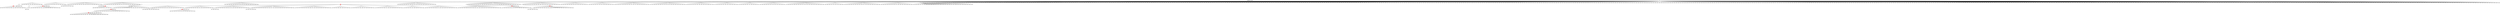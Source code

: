 digraph g {
	"58" -> "59";
	"59" [color=indianred1, style=filled, label="4"];
	"57" -> "58";
	"58" [label="36"];
	"53" -> "54";
	"54" [label="40"];
	"51" -> "52";
	"52" [color=indianred1, style=filled, label="10"];
	"51" -> "53";
	"53" [label="34"];
	"50" -> "51";
	"51" [label="47"];
	"45" -> "46";
	"46" [label="18"];
	"39" -> "40";
	"40" [label="22"];
	"35" -> "36";
	"36" [color=indianred1, style=filled, label="30"];
	"34" -> "35";
	"35" [label="14"];
	"32" -> "33";
	"33" [color=indianred1, style=filled, label="32"];
	"31" -> "32";
	"32" [label="25"];
	"30" -> "31";
	"31" [color=indianred1, style=filled, label="15"];
	"29" -> "30";
	"30" [label="32"];
	"27" -> "28";
	"28" [label="35"];
	"22" -> "23";
	"23" [color=indianred1, style=filled, label="41"];
	"21" -> "22";
	"22" [label="43"];
	"16" -> "17";
	"17" [label="23"];
	"13" -> "14";
	"14" [label="13"];
	"12" -> "13";
	"13" [label="3"];
	"12" -> "15";
	"15" [label="39"];
	"12" -> "16";
	"16" [label="33"];
	"12" -> "18";
	"18" [label="11"];
	"12" -> "19";
	"19" [label="29"];
	"12" -> "20";
	"20" [label="48"];
	"12" -> "21";
	"21" [label="41"];
	"12" -> "24";
	"24" [label="37"];
	"12" -> "25";
	"25" [label="12"];
	"12" -> "26";
	"26" [label="49"];
	"12" -> "27";
	"27" [label="16"];
	"12" -> "29";
	"29" [label="15"];
	"11" -> "12";
	"12" [color=indianred1, style=filled, label="2"];
	"9" -> "10";
	"10" [color=indianred1, style=filled, label="50"];
	"8" -> "9";
	"9" [label="42"];
	"3" -> "4";
	"4" [label="7"];
	"2" -> "3";
	"3" [color=indianred1, style=filled, label="45"];
	"1" -> "2";
	"2" [label="31"];
	"0" -> "1";
	"1" [label="45"];
	"0" -> "5";
	"5" [label="17"];
	"0" -> "6";
	"6" [label="44"];
	"0" -> "7";
	"7" [label="19"];
	"0" -> "8";
	"8" [label="50"];
	"0" -> "11";
	"11" [label="2"];
	"0" -> "34";
	"34" [label="30"];
	"0" -> "37";
	"37" [label="1"];
	"0" -> "38";
	"38" [label="26"];
	"0" -> "39";
	"39" [label="38"];
	"0" -> "41";
	"41" [label="28"];
	"0" -> "42";
	"42" [label="24"];
	"0" -> "43";
	"43" [label="8"];
	"0" -> "44";
	"44" [label="46"];
	"0" -> "45";
	"45" [label="9"];
	"0" -> "47";
	"47" [label="21"];
	"0" -> "48";
	"48" [label="27"];
	"0" -> "49";
	"49" [label="20"];
	"0" -> "50";
	"50" [label="10"];
	"0" -> "55";
	"55" [label="5"];
	"0" -> "56";
	"56" [label="6"];
	"0" -> "57";
	"57" [label="4"];
	"0" [label="germline"];
	"0" -> "cell1";
	"cell1" [shape=box];
	"8" -> "cell2";
	"cell2" [shape=box];
	"37" -> "cell3";
	"cell3" [shape=box];
	"0" -> "cell4";
	"cell4" [shape=box];
	"0" -> "cell5";
	"cell5" [shape=box];
	"0" -> "cell6";
	"cell6" [shape=box];
	"44" -> "cell7";
	"cell7" [shape=box];
	"0" -> "cell8";
	"cell8" [shape=box];
	"0" -> "cell9";
	"cell9" [shape=box];
	"42" -> "cell10";
	"cell10" [shape=box];
	"0" -> "cell11";
	"cell11" [shape=box];
	"18" -> "cell12";
	"cell12" [shape=box];
	"0" -> "cell13";
	"cell13" [shape=box];
	"10" -> "cell14";
	"cell14" [shape=box];
	"0" -> "cell15";
	"cell15" [shape=box];
	"0" -> "cell16";
	"cell16" [shape=box];
	"41" -> "cell17";
	"cell17" [shape=box];
	"0" -> "cell18";
	"cell18" [shape=box];
	"0" -> "cell19";
	"cell19" [shape=box];
	"33" -> "cell20";
	"cell20" [shape=box];
	"37" -> "cell21";
	"cell21" [shape=box];
	"50" -> "cell22";
	"cell22" [shape=box];
	"16" -> "cell23";
	"cell23" [shape=box];
	"0" -> "cell24";
	"cell24" [shape=box];
	"0" -> "cell25";
	"cell25" [shape=box];
	"0" -> "cell26";
	"cell26" [shape=box];
	"0" -> "cell27";
	"cell27" [shape=box];
	"0" -> "cell28";
	"cell28" [shape=box];
	"11" -> "cell29";
	"cell29" [shape=box];
	"5" -> "cell30";
	"cell30" [shape=box];
	"0" -> "cell31";
	"cell31" [shape=box];
	"0" -> "cell32";
	"cell32" [shape=box];
	"0" -> "cell33";
	"cell33" [shape=box];
	"18" -> "cell34";
	"cell34" [shape=box];
	"0" -> "cell35";
	"cell35" [shape=box];
	"0" -> "cell36";
	"cell36" [shape=box];
	"0" -> "cell37";
	"cell37" [shape=box];
	"32" -> "cell38";
	"cell38" [shape=box];
	"0" -> "cell39";
	"cell39" [shape=box];
	"0" -> "cell40";
	"cell40" [shape=box];
	"0" -> "cell41";
	"cell41" [shape=box];
	"0" -> "cell42";
	"cell42" [shape=box];
	"27" -> "cell43";
	"cell43" [shape=box];
	"0" -> "cell44";
	"cell44" [shape=box];
	"31" -> "cell45";
	"cell45" [shape=box];
	"0" -> "cell46";
	"cell46" [shape=box];
	"0" -> "cell47";
	"cell47" [shape=box];
	"0" -> "cell48";
	"cell48" [shape=box];
	"0" -> "cell49";
	"cell49" [shape=box];
	"37" -> "cell50";
	"cell50" [shape=box];
	"0" -> "cell51";
	"cell51" [shape=box];
	"50" -> "cell52";
	"cell52" [shape=box];
	"29" -> "cell53";
	"cell53" [shape=box];
	"6" -> "cell54";
	"cell54" [shape=box];
	"40" -> "cell55";
	"cell55" [shape=box];
	"0" -> "cell56";
	"cell56" [shape=box];
	"0" -> "cell57";
	"cell57" [shape=box];
	"0" -> "cell58";
	"cell58" [shape=box];
	"3" -> "cell59";
	"cell59" [shape=box];
	"26" -> "cell60";
	"cell60" [shape=box];
	"0" -> "cell61";
	"cell61" [shape=box];
	"0" -> "cell62";
	"cell62" [shape=box];
	"47" -> "cell63";
	"cell63" [shape=box];
	"7" -> "cell64";
	"cell64" [shape=box];
	"25" -> "cell65";
	"cell65" [shape=box];
	"3" -> "cell66";
	"cell66" [shape=box];
	"17" -> "cell67";
	"cell67" [shape=box];
	"1" -> "cell68";
	"cell68" [shape=box];
	"44" -> "cell69";
	"cell69" [shape=box];
	"0" -> "cell70";
	"cell70" [shape=box];
	"0" -> "cell71";
	"cell71" [shape=box];
	"7" -> "cell72";
	"cell72" [shape=box];
	"0" -> "cell73";
	"cell73" [shape=box];
	"8" -> "cell74";
	"cell74" [shape=box];
	"0" -> "cell75";
	"cell75" [shape=box];
	"50" -> "cell76";
	"cell76" [shape=box];
	"0" -> "cell77";
	"cell77" [shape=box];
	"16" -> "cell78";
	"cell78" [shape=box];
	"0" -> "cell79";
	"cell79" [shape=box];
	"0" -> "cell80";
	"cell80" [shape=box];
	"51" -> "cell81";
	"cell81" [shape=box];
	"0" -> "cell82";
	"cell82" [shape=box];
	"0" -> "cell83";
	"cell83" [shape=box];
	"15" -> "cell84";
	"cell84" [shape=box];
	"26" -> "cell85";
	"cell85" [shape=box];
	"57" -> "cell86";
	"cell86" [shape=box];
	"39" -> "cell87";
	"cell87" [shape=box];
	"0" -> "cell88";
	"cell88" [shape=box];
	"0" -> "cell89";
	"cell89" [shape=box];
	"59" -> "cell90";
	"cell90" [shape=box];
	"0" -> "cell91";
	"cell91" [shape=box];
	"0" -> "cell92";
	"cell92" [shape=box];
	"0" -> "cell93";
	"cell93" [shape=box];
	"29" -> "cell94";
	"cell94" [shape=box];
	"49" -> "cell95";
	"cell95" [shape=box];
	"0" -> "cell96";
	"cell96" [shape=box];
	"7" -> "cell97";
	"cell97" [shape=box];
	"0" -> "cell98";
	"cell98" [shape=box];
	"38" -> "cell99";
	"cell99" [shape=box];
	"13" -> "cell100";
	"cell100" [shape=box];
	"0" -> "cell101";
	"cell101" [shape=box];
	"0" -> "cell102";
	"cell102" [shape=box];
	"0" -> "cell103";
	"cell103" [shape=box];
	"0" -> "cell104";
	"cell104" [shape=box];
	"48" -> "cell105";
	"cell105" [shape=box];
	"0" -> "cell106";
	"cell106" [shape=box];
	"0" -> "cell107";
	"cell107" [shape=box];
	"6" -> "cell108";
	"cell108" [shape=box];
	"0" -> "cell109";
	"cell109" [shape=box];
	"19" -> "cell110";
	"cell110" [shape=box];
	"0" -> "cell111";
	"cell111" [shape=box];
	"0" -> "cell112";
	"cell112" [shape=box];
	"0" -> "cell113";
	"cell113" [shape=box];
	"15" -> "cell114";
	"cell114" [shape=box];
	"0" -> "cell115";
	"cell115" [shape=box];
	"6" -> "cell116";
	"cell116" [shape=box];
	"7" -> "cell117";
	"cell117" [shape=box];
	"0" -> "cell118";
	"cell118" [shape=box];
	"0" -> "cell119";
	"cell119" [shape=box];
	"43" -> "cell120";
	"cell120" [shape=box];
	"20" -> "cell121";
	"cell121" [shape=box];
	"0" -> "cell122";
	"cell122" [shape=box];
	"24" -> "cell123";
	"cell123" [shape=box];
	"33" -> "cell124";
	"cell124" [shape=box];
	"13" -> "cell125";
	"cell125" [shape=box];
	"7" -> "cell126";
	"cell126" [shape=box];
	"15" -> "cell127";
	"cell127" [shape=box];
	"5" -> "cell128";
	"cell128" [shape=box];
	"4" -> "cell129";
	"cell129" [shape=box];
	"3" -> "cell130";
	"cell130" [shape=box];
	"45" -> "cell131";
	"cell131" [shape=box];
	"0" -> "cell132";
	"cell132" [shape=box];
	"0" -> "cell133";
	"cell133" [shape=box];
	"0" -> "cell134";
	"cell134" [shape=box];
	"0" -> "cell135";
	"cell135" [shape=box];
	"44" -> "cell136";
	"cell136" [shape=box];
	"0" -> "cell137";
	"cell137" [shape=box];
	"29" -> "cell138";
	"cell138" [shape=box];
	"0" -> "cell139";
	"cell139" [shape=box];
	"59" -> "cell140";
	"cell140" [shape=box];
	"0" -> "cell141";
	"cell141" [shape=box];
	"0" -> "cell142";
	"cell142" [shape=box];
	"16" -> "cell143";
	"cell143" [shape=box];
	"0" -> "cell144";
	"cell144" [shape=box];
	"0" -> "cell145";
	"cell145" [shape=box];
	"0" -> "cell146";
	"cell146" [shape=box];
	"0" -> "cell147";
	"cell147" [shape=box];
	"0" -> "cell148";
	"cell148" [shape=box];
	"38" -> "cell149";
	"cell149" [shape=box];
	"11" -> "cell150";
	"cell150" [shape=box];
	"29" -> "cell151";
	"cell151" [shape=box];
	"0" -> "cell152";
	"cell152" [shape=box];
	"24" -> "cell153";
	"cell153" [shape=box];
	"19" -> "cell154";
	"cell154" [shape=box];
	"8" -> "cell155";
	"cell155" [shape=box];
	"15" -> "cell156";
	"cell156" [shape=box];
	"44" -> "cell157";
	"cell157" [shape=box];
	"43" -> "cell158";
	"cell158" [shape=box];
	"0" -> "cell159";
	"cell159" [shape=box];
	"50" -> "cell160";
	"cell160" [shape=box];
	"48" -> "cell161";
	"cell161" [shape=box];
	"0" -> "cell162";
	"cell162" [shape=box];
	"0" -> "cell163";
	"cell163" [shape=box];
	"0" -> "cell164";
	"cell164" [shape=box];
	"0" -> "cell165";
	"cell165" [shape=box];
	"0" -> "cell166";
	"cell166" [shape=box];
	"34" -> "cell167";
	"cell167" [shape=box];
	"24" -> "cell168";
	"cell168" [shape=box];
	"58" -> "cell169";
	"cell169" [shape=box];
	"0" -> "cell170";
	"cell170" [shape=box];
	"59" -> "cell171";
	"cell171" [shape=box];
	"0" -> "cell172";
	"cell172" [shape=box];
	"0" -> "cell173";
	"cell173" [shape=box];
	"0" -> "cell174";
	"cell174" [shape=box];
	"0" -> "cell175";
	"cell175" [shape=box];
	"13" -> "cell176";
	"cell176" [shape=box];
	"0" -> "cell177";
	"cell177" [shape=box];
	"0" -> "cell178";
	"cell178" [shape=box];
	"0" -> "cell179";
	"cell179" [shape=box];
	"0" -> "cell180";
	"cell180" [shape=box];
	"0" -> "cell181";
	"cell181" [shape=box];
	"29" -> "cell182";
	"cell182" [shape=box];
	"0" -> "cell183";
	"cell183" [shape=box];
	"24" -> "cell184";
	"cell184" [shape=box];
	"0" -> "cell185";
	"cell185" [shape=box];
	"0" -> "cell186";
	"cell186" [shape=box];
	"0" -> "cell187";
	"cell187" [shape=box];
	"0" -> "cell188";
	"cell188" [shape=box];
	"0" -> "cell189";
	"cell189" [shape=box];
	"20" -> "cell190";
	"cell190" [shape=box];
	"0" -> "cell191";
	"cell191" [shape=box];
	"8" -> "cell192";
	"cell192" [shape=box];
	"0" -> "cell193";
	"cell193" [shape=box];
	"20" -> "cell194";
	"cell194" [shape=box];
	"0" -> "cell195";
	"cell195" [shape=box];
	"49" -> "cell196";
	"cell196" [shape=box];
	"0" -> "cell197";
	"cell197" [shape=box];
	"10" -> "cell198";
	"cell198" [shape=box];
	"0" -> "cell199";
	"cell199" [shape=box];
	"0" -> "cell200";
	"cell200" [shape=box];
	"22" -> "cell201";
	"cell201" [shape=box];
	"0" -> "cell202";
	"cell202" [shape=box];
	"48" -> "cell203";
	"cell203" [shape=box];
	"0" -> "cell204";
	"cell204" [shape=box];
	"0" -> "cell205";
	"cell205" [shape=box];
	"13" -> "cell206";
	"cell206" [shape=box];
	"0" -> "cell207";
	"cell207" [shape=box];
	"0" -> "cell208";
	"cell208" [shape=box];
	"0" -> "cell209";
	"cell209" [shape=box];
	"0" -> "cell210";
	"cell210" [shape=box];
	"0" -> "cell211";
	"cell211" [shape=box];
	"11" -> "cell212";
	"cell212" [shape=box];
	"0" -> "cell213";
	"cell213" [shape=box];
	"38" -> "cell214";
	"cell214" [shape=box];
	"0" -> "cell215";
	"cell215" [shape=box];
	"49" -> "cell216";
	"cell216" [shape=box];
	"25" -> "cell217";
	"cell217" [shape=box];
	"11" -> "cell218";
	"cell218" [shape=box];
	"0" -> "cell219";
	"cell219" [shape=box];
	"8" -> "cell220";
	"cell220" [shape=box];
	"31" -> "cell221";
	"cell221" [shape=box];
	"0" -> "cell222";
	"cell222" [shape=box];
	"0" -> "cell223";
	"cell223" [shape=box];
	"0" -> "cell224";
	"cell224" [shape=box];
	"5" -> "cell225";
	"cell225" [shape=box];
	"0" -> "cell226";
	"cell226" [shape=box];
	"29" -> "cell227";
	"cell227" [shape=box];
	"59" -> "cell228";
	"cell228" [shape=box];
	"13" -> "cell229";
	"cell229" [shape=box];
	"10" -> "cell230";
	"cell230" [shape=box];
	"0" -> "cell231";
	"cell231" [shape=box];
	"24" -> "cell232";
	"cell232" [shape=box];
	"45" -> "cell233";
	"cell233" [shape=box];
	"0" -> "cell234";
	"cell234" [shape=box];
	"52" -> "cell235";
	"cell235" [shape=box];
	"8" -> "cell236";
	"cell236" [shape=box];
	"0" -> "cell237";
	"cell237" [shape=box];
	"0" -> "cell238";
	"cell238" [shape=box];
	"0" -> "cell239";
	"cell239" [shape=box];
	"0" -> "cell240";
	"cell240" [shape=box];
	"59" -> "cell241";
	"cell241" [shape=box];
	"0" -> "cell242";
	"cell242" [shape=box];
	"52" -> "cell243";
	"cell243" [shape=box];
	"6" -> "cell244";
	"cell244" [shape=box];
	"49" -> "cell245";
	"cell245" [shape=box];
	"11" -> "cell246";
	"cell246" [shape=box];
	"8" -> "cell247";
	"cell247" [shape=box];
	"0" -> "cell248";
	"cell248" [shape=box];
	"0" -> "cell249";
	"cell249" [shape=box];
	"16" -> "cell250";
	"cell250" [shape=box];
	"46" -> "cell251";
	"cell251" [shape=box];
	"52" -> "cell252";
	"cell252" [shape=box];
	"0" -> "cell253";
	"cell253" [shape=box];
	"0" -> "cell254";
	"cell254" [shape=box];
	"33" -> "cell255";
	"cell255" [shape=box];
	"0" -> "cell256";
	"cell256" [shape=box];
	"14" -> "cell257";
	"cell257" [shape=box];
	"19" -> "cell258";
	"cell258" [shape=box];
	"0" -> "cell259";
	"cell259" [shape=box];
	"13" -> "cell260";
	"cell260" [shape=box];
	"0" -> "cell261";
	"cell261" [shape=box];
	"0" -> "cell262";
	"cell262" [shape=box];
	"33" -> "cell263";
	"cell263" [shape=box];
	"0" -> "cell264";
	"cell264" [shape=box];
	"0" -> "cell265";
	"cell265" [shape=box];
	"0" -> "cell266";
	"cell266" [shape=box];
	"25" -> "cell267";
	"cell267" [shape=box];
	"39" -> "cell268";
	"cell268" [shape=box];
	"0" -> "cell269";
	"cell269" [shape=box];
	"0" -> "cell270";
	"cell270" [shape=box];
	"6" -> "cell271";
	"cell271" [shape=box];
	"20" -> "cell272";
	"cell272" [shape=box];
	"0" -> "cell273";
	"cell273" [shape=box];
	"0" -> "cell274";
	"cell274" [shape=box];
	"38" -> "cell275";
	"cell275" [shape=box];
	"0" -> "cell276";
	"cell276" [shape=box];
	"0" -> "cell277";
	"cell277" [shape=box];
	"39" -> "cell278";
	"cell278" [shape=box];
	"0" -> "cell279";
	"cell279" [shape=box];
	"0" -> "cell280";
	"cell280" [shape=box];
	"0" -> "cell281";
	"cell281" [shape=box];
	"0" -> "cell282";
	"cell282" [shape=box];
	"0" -> "cell283";
	"cell283" [shape=box];
	"35" -> "cell284";
	"cell284" [shape=box];
	"7" -> "cell285";
	"cell285" [shape=box];
	"0" -> "cell286";
	"cell286" [shape=box];
	"0" -> "cell287";
	"cell287" [shape=box];
	"27" -> "cell288";
	"cell288" [shape=box];
	"0" -> "cell289";
	"cell289" [shape=box];
	"0" -> "cell290";
	"cell290" [shape=box];
	"0" -> "cell291";
	"cell291" [shape=box];
	"6" -> "cell292";
	"cell292" [shape=box];
	"0" -> "cell293";
	"cell293" [shape=box];
	"0" -> "cell294";
	"cell294" [shape=box];
	"48" -> "cell295";
	"cell295" [shape=box];
	"0" -> "cell296";
	"cell296" [shape=box];
	"39" -> "cell297";
	"cell297" [shape=box];
	"5" -> "cell298";
	"cell298" [shape=box];
	"0" -> "cell299";
	"cell299" [shape=box];
	"34" -> "cell300";
	"cell300" [shape=box];
	"45" -> "cell301";
	"cell301" [shape=box];
	"45" -> "cell302";
	"cell302" [shape=box];
	"0" -> "cell303";
	"cell303" [shape=box];
	"3" -> "cell304";
	"cell304" [shape=box];
	"0" -> "cell305";
	"cell305" [shape=box];
	"0" -> "cell306";
	"cell306" [shape=box];
	"56" -> "cell307";
	"cell307" [shape=box];
	"0" -> "cell308";
	"cell308" [shape=box];
	"0" -> "cell309";
	"cell309" [shape=box];
	"0" -> "cell310";
	"cell310" [shape=box];
	"0" -> "cell311";
	"cell311" [shape=box];
	"0" -> "cell312";
	"cell312" [shape=box];
	"9" -> "cell313";
	"cell313" [shape=box];
	"48" -> "cell314";
	"cell314" [shape=box];
	"0" -> "cell315";
	"cell315" [shape=box];
	"18" -> "cell316";
	"cell316" [shape=box];
	"0" -> "cell317";
	"cell317" [shape=box];
	"0" -> "cell318";
	"cell318" [shape=box];
	"0" -> "cell319";
	"cell319" [shape=box];
	"39" -> "cell320";
	"cell320" [shape=box];
	"37" -> "cell321";
	"cell321" [shape=box];
	"21" -> "cell322";
	"cell322" [shape=box];
	"0" -> "cell323";
	"cell323" [shape=box];
	"42" -> "cell324";
	"cell324" [shape=box];
	"0" -> "cell325";
	"cell325" [shape=box];
	"0" -> "cell326";
	"cell326" [shape=box];
	"0" -> "cell327";
	"cell327" [shape=box];
	"0" -> "cell328";
	"cell328" [shape=box];
	"0" -> "cell329";
	"cell329" [shape=box];
	"0" -> "cell330";
	"cell330" [shape=box];
	"52" -> "cell331";
	"cell331" [shape=box];
	"0" -> "cell332";
	"cell332" [shape=box];
	"56" -> "cell333";
	"cell333" [shape=box];
	"0" -> "cell334";
	"cell334" [shape=box];
	"0" -> "cell335";
	"cell335" [shape=box];
	"44" -> "cell336";
	"cell336" [shape=box];
	"57" -> "cell337";
	"cell337" [shape=box];
	"0" -> "cell338";
	"cell338" [shape=box];
	"0" -> "cell339";
	"cell339" [shape=box];
	"0" -> "cell340";
	"cell340" [shape=box];
	"0" -> "cell341";
	"cell341" [shape=box];
	"14" -> "cell342";
	"cell342" [shape=box];
	"34" -> "cell343";
	"cell343" [shape=box];
	"0" -> "cell344";
	"cell344" [shape=box];
	"1" -> "cell345";
	"cell345" [shape=box];
	"0" -> "cell346";
	"cell346" [shape=box];
	"34" -> "cell347";
	"cell347" [shape=box];
	"0" -> "cell348";
	"cell348" [shape=box];
	"0" -> "cell349";
	"cell349" [shape=box];
	"0" -> "cell350";
	"cell350" [shape=box];
	"33" -> "cell351";
	"cell351" [shape=box];
	"0" -> "cell352";
	"cell352" [shape=box];
	"0" -> "cell353";
	"cell353" [shape=box];
	"0" -> "cell354";
	"cell354" [shape=box];
	"0" -> "cell355";
	"cell355" [shape=box];
	"8" -> "cell356";
	"cell356" [shape=box];
	"0" -> "cell357";
	"cell357" [shape=box];
	"0" -> "cell358";
	"cell358" [shape=box];
	"0" -> "cell359";
	"cell359" [shape=box];
	"31" -> "cell360";
	"cell360" [shape=box];
	"0" -> "cell361";
	"cell361" [shape=box];
	"0" -> "cell362";
	"cell362" [shape=box];
	"54" -> "cell363";
	"cell363" [shape=box];
	"1" -> "cell364";
	"cell364" [shape=box];
	"0" -> "cell365";
	"cell365" [shape=box];
	"36" -> "cell366";
	"cell366" [shape=box];
	"28" -> "cell367";
	"cell367" [shape=box];
	"46" -> "cell368";
	"cell368" [shape=box];
	"0" -> "cell369";
	"cell369" [shape=box];
	"0" -> "cell370";
	"cell370" [shape=box];
	"52" -> "cell371";
	"cell371" [shape=box];
	"26" -> "cell372";
	"cell372" [shape=box];
	"0" -> "cell373";
	"cell373" [shape=box];
	"0" -> "cell374";
	"cell374" [shape=box];
	"0" -> "cell375";
	"cell375" [shape=box];
	"0" -> "cell376";
	"cell376" [shape=box];
	"52" -> "cell377";
	"cell377" [shape=box];
	"27" -> "cell378";
	"cell378" [shape=box];
	"0" -> "cell379";
	"cell379" [shape=box];
	"0" -> "cell380";
	"cell380" [shape=box];
	"40" -> "cell381";
	"cell381" [shape=box];
	"0" -> "cell382";
	"cell382" [shape=box];
	"0" -> "cell383";
	"cell383" [shape=box];
	"0" -> "cell384";
	"cell384" [shape=box];
	"50" -> "cell385";
	"cell385" [shape=box];
	"0" -> "cell386";
	"cell386" [shape=box];
	"0" -> "cell387";
	"cell387" [shape=box];
	"0" -> "cell388";
	"cell388" [shape=box];
	"0" -> "cell389";
	"cell389" [shape=box];
	"0" -> "cell390";
	"cell390" [shape=box];
	"22" -> "cell391";
	"cell391" [shape=box];
	"0" -> "cell392";
	"cell392" [shape=box];
	"51" -> "cell393";
	"cell393" [shape=box];
	"0" -> "cell394";
	"cell394" [shape=box];
	"0" -> "cell395";
	"cell395" [shape=box];
	"0" -> "cell396";
	"cell396" [shape=box];
	"0" -> "cell397";
	"cell397" [shape=box];
	"0" -> "cell398";
	"cell398" [shape=box];
	"47" -> "cell399";
	"cell399" [shape=box];
	"46" -> "cell400";
	"cell400" [shape=box];
	"0" -> "cell401";
	"cell401" [shape=box];
	"0" -> "cell402";
	"cell402" [shape=box];
	"42" -> "cell403";
	"cell403" [shape=box];
	"0" -> "cell404";
	"cell404" [shape=box];
	"0" -> "cell405";
	"cell405" [shape=box];
	"0" -> "cell406";
	"cell406" [shape=box];
	"0" -> "cell407";
	"cell407" [shape=box];
	"48" -> "cell408";
	"cell408" [shape=box];
	"27" -> "cell409";
	"cell409" [shape=box];
	"0" -> "cell410";
	"cell410" [shape=box];
	"0" -> "cell411";
	"cell411" [shape=box];
	"2" -> "cell412";
	"cell412" [shape=box];
	"0" -> "cell413";
	"cell413" [shape=box];
	"16" -> "cell414";
	"cell414" [shape=box];
	"41" -> "cell415";
	"cell415" [shape=box];
	"50" -> "cell416";
	"cell416" [shape=box];
	"0" -> "cell417";
	"cell417" [shape=box];
	"0" -> "cell418";
	"cell418" [shape=box];
	"0" -> "cell419";
	"cell419" [shape=box];
	"0" -> "cell420";
	"cell420" [shape=box];
	"0" -> "cell421";
	"cell421" [shape=box];
	"25" -> "cell422";
	"cell422" [shape=box];
	"0" -> "cell423";
	"cell423" [shape=box];
	"29" -> "cell424";
	"cell424" [shape=box];
	"14" -> "cell425";
	"cell425" [shape=box];
	"0" -> "cell426";
	"cell426" [shape=box];
	"0" -> "cell427";
	"cell427" [shape=box];
	"52" -> "cell428";
	"cell428" [shape=box];
	"0" -> "cell429";
	"cell429" [shape=box];
	"43" -> "cell430";
	"cell430" [shape=box];
	"0" -> "cell431";
	"cell431" [shape=box];
	"44" -> "cell432";
	"cell432" [shape=box];
	"0" -> "cell433";
	"cell433" [shape=box];
	"0" -> "cell434";
	"cell434" [shape=box];
	"0" -> "cell435";
	"cell435" [shape=box];
	"8" -> "cell436";
	"cell436" [shape=box];
	"0" -> "cell437";
	"cell437" [shape=box];
	"16" -> "cell438";
	"cell438" [shape=box];
	"0" -> "cell439";
	"cell439" [shape=box];
	"0" -> "cell440";
	"cell440" [shape=box];
	"45" -> "cell441";
	"cell441" [shape=box];
	"0" -> "cell442";
	"cell442" [shape=box];
	"0" -> "cell443";
	"cell443" [shape=box];
	"0" -> "cell444";
	"cell444" [shape=box];
	"36" -> "cell445";
	"cell445" [shape=box];
	"27" -> "cell446";
	"cell446" [shape=box];
	"0" -> "cell447";
	"cell447" [shape=box];
	"0" -> "cell448";
	"cell448" [shape=box];
	"13" -> "cell449";
	"cell449" [shape=box];
	"0" -> "cell450";
	"cell450" [shape=box];
	"55" -> "cell451";
	"cell451" [shape=box];
	"0" -> "cell452";
	"cell452" [shape=box];
	"0" -> "cell453";
	"cell453" [shape=box];
	"0" -> "cell454";
	"cell454" [shape=box];
	"8" -> "cell455";
	"cell455" [shape=box];
	"42" -> "cell456";
	"cell456" [shape=box];
	"38" -> "cell457";
	"cell457" [shape=box];
	"0" -> "cell458";
	"cell458" [shape=box];
	"0" -> "cell459";
	"cell459" [shape=box];
	"0" -> "cell460";
	"cell460" [shape=box];
	"0" -> "cell461";
	"cell461" [shape=box];
	"29" -> "cell462";
	"cell462" [shape=box];
	"49" -> "cell463";
	"cell463" [shape=box];
	"0" -> "cell464";
	"cell464" [shape=box];
	"51" -> "cell465";
	"cell465" [shape=box];
	"45" -> "cell466";
	"cell466" [shape=box];
	"0" -> "cell467";
	"cell467" [shape=box];
	"0" -> "cell468";
	"cell468" [shape=box];
	"39" -> "cell469";
	"cell469" [shape=box];
	"0" -> "cell470";
	"cell470" [shape=box];
	"11" -> "cell471";
	"cell471" [shape=box];
	"0" -> "cell472";
	"cell472" [shape=box];
	"0" -> "cell473";
	"cell473" [shape=box];
	"19" -> "cell474";
	"cell474" [shape=box];
	"0" -> "cell475";
	"cell475" [shape=box];
	"0" -> "cell476";
	"cell476" [shape=box];
	"0" -> "cell477";
	"cell477" [shape=box];
	"46" -> "cell478";
	"cell478" [shape=box];
	"0" -> "cell479";
	"cell479" [shape=box];
	"0" -> "cell480";
	"cell480" [shape=box];
	"16" -> "cell481";
	"cell481" [shape=box];
	"0" -> "cell482";
	"cell482" [shape=box];
	"0" -> "cell483";
	"cell483" [shape=box];
	"32" -> "cell484";
	"cell484" [shape=box];
	"11" -> "cell485";
	"cell485" [shape=box];
	"0" -> "cell486";
	"cell486" [shape=box];
	"0" -> "cell487";
	"cell487" [shape=box];
	"5" -> "cell488";
	"cell488" [shape=box];
	"40" -> "cell489";
	"cell489" [shape=box];
	"0" -> "cell490";
	"cell490" [shape=box];
	"0" -> "cell491";
	"cell491" [shape=box];
	"0" -> "cell492";
	"cell492" [shape=box];
	"0" -> "cell493";
	"cell493" [shape=box];
	"48" -> "cell494";
	"cell494" [shape=box];
	"33" -> "cell495";
	"cell495" [shape=box];
	"0" -> "cell496";
	"cell496" [shape=box];
	"0" -> "cell497";
	"cell497" [shape=box];
	"8" -> "cell498";
	"cell498" [shape=box];
	"32" -> "cell499";
	"cell499" [shape=box];
	"8" -> "cell500";
	"cell500" [shape=box];
	"34" -> "cell501";
	"cell501" [shape=box];
	"21" -> "cell502";
	"cell502" [shape=box];
	"0" -> "cell503";
	"cell503" [shape=box];
	"21" -> "cell504";
	"cell504" [shape=box];
	"0" -> "cell505";
	"cell505" [shape=box];
	"0" -> "cell506";
	"cell506" [shape=box];
	"6" -> "cell507";
	"cell507" [shape=box];
	"0" -> "cell508";
	"cell508" [shape=box];
	"0" -> "cell509";
	"cell509" [shape=box];
	"0" -> "cell510";
	"cell510" [shape=box];
	"0" -> "cell511";
	"cell511" [shape=box];
	"0" -> "cell512";
	"cell512" [shape=box];
	"0" -> "cell513";
	"cell513" [shape=box];
	"15" -> "cell514";
	"cell514" [shape=box];
	"0" -> "cell515";
	"cell515" [shape=box];
	"0" -> "cell516";
	"cell516" [shape=box];
	"0" -> "cell517";
	"cell517" [shape=box];
	"0" -> "cell518";
	"cell518" [shape=box];
	"45" -> "cell519";
	"cell519" [shape=box];
	"0" -> "cell520";
	"cell520" [shape=box];
	"0" -> "cell521";
	"cell521" [shape=box];
	"15" -> "cell522";
	"cell522" [shape=box];
	"0" -> "cell523";
	"cell523" [shape=box];
	"25" -> "cell524";
	"cell524" [shape=box];
	"0" -> "cell525";
	"cell525" [shape=box];
	"47" -> "cell526";
	"cell526" [shape=box];
	"0" -> "cell527";
	"cell527" [shape=box];
	"27" -> "cell528";
	"cell528" [shape=box];
	"31" -> "cell529";
	"cell529" [shape=box];
	"34" -> "cell530";
	"cell530" [shape=box];
	"0" -> "cell531";
	"cell531" [shape=box];
	"0" -> "cell532";
	"cell532" [shape=box];
	"20" -> "cell533";
	"cell533" [shape=box];
	"0" -> "cell534";
	"cell534" [shape=box];
	"59" -> "cell535";
	"cell535" [shape=box];
	"0" -> "cell536";
	"cell536" [shape=box];
	"0" -> "cell537";
	"cell537" [shape=box];
	"45" -> "cell538";
	"cell538" [shape=box];
	"30" -> "cell539";
	"cell539" [shape=box];
	"0" -> "cell540";
	"cell540" [shape=box];
	"0" -> "cell541";
	"cell541" [shape=box];
	"0" -> "cell542";
	"cell542" [shape=box];
	"0" -> "cell543";
	"cell543" [shape=box];
	"49" -> "cell544";
	"cell544" [shape=box];
	"43" -> "cell545";
	"cell545" [shape=box];
	"0" -> "cell546";
	"cell546" [shape=box];
	"0" -> "cell547";
	"cell547" [shape=box];
	"56" -> "cell548";
	"cell548" [shape=box];
	"0" -> "cell549";
	"cell549" [shape=box];
	"0" -> "cell550";
	"cell550" [shape=box];
	"42" -> "cell551";
	"cell551" [shape=box];
	"55" -> "cell552";
	"cell552" [shape=box];
	"44" -> "cell553";
	"cell553" [shape=box];
	"29" -> "cell554";
	"cell554" [shape=box];
	"0" -> "cell555";
	"cell555" [shape=box];
	"23" -> "cell556";
	"cell556" [shape=box];
	"1" -> "cell557";
	"cell557" [shape=box];
	"0" -> "cell558";
	"cell558" [shape=box];
	"39" -> "cell559";
	"cell559" [shape=box];
	"0" -> "cell560";
	"cell560" [shape=box];
	"38" -> "cell561";
	"cell561" [shape=box];
	"48" -> "cell562";
	"cell562" [shape=box];
	"0" -> "cell563";
	"cell563" [shape=box];
	"29" -> "cell564";
	"cell564" [shape=box];
	"0" -> "cell565";
	"cell565" [shape=box];
	"48" -> "cell566";
	"cell566" [shape=box];
	"21" -> "cell567";
	"cell567" [shape=box];
	"0" -> "cell568";
	"cell568" [shape=box];
	"32" -> "cell569";
	"cell569" [shape=box];
	"0" -> "cell570";
	"cell570" [shape=box];
	"8" -> "cell571";
	"cell571" [shape=box];
	"0" -> "cell572";
	"cell572" [shape=box];
	"0" -> "cell573";
	"cell573" [shape=box];
	"34" -> "cell574";
	"cell574" [shape=box];
	"0" -> "cell575";
	"cell575" [shape=box];
	"33" -> "cell576";
	"cell576" [shape=box];
	"48" -> "cell577";
	"cell577" [shape=box];
	"16" -> "cell578";
	"cell578" [shape=box];
	"21" -> "cell579";
	"cell579" [shape=box];
	"0" -> "cell580";
	"cell580" [shape=box];
	"3" -> "cell581";
	"cell581" [shape=box];
	"0" -> "cell582";
	"cell582" [shape=box];
	"0" -> "cell583";
	"cell583" [shape=box];
	"24" -> "cell584";
	"cell584" [shape=box];
	"49" -> "cell585";
	"cell585" [shape=box];
	"0" -> "cell586";
	"cell586" [shape=box];
	"0" -> "cell587";
	"cell587" [shape=box];
	"0" -> "cell588";
	"cell588" [shape=box];
	"55" -> "cell589";
	"cell589" [shape=box];
	"0" -> "cell590";
	"cell590" [shape=box];
	"15" -> "cell591";
	"cell591" [shape=box];
	"0" -> "cell592";
	"cell592" [shape=box];
	"0" -> "cell593";
	"cell593" [shape=box];
	"19" -> "cell594";
	"cell594" [shape=box];
	"45" -> "cell595";
	"cell595" [shape=box];
	"5" -> "cell596";
	"cell596" [shape=box];
	"0" -> "cell597";
	"cell597" [shape=box];
	"28" -> "cell598";
	"cell598" [shape=box];
	"0" -> "cell599";
	"cell599" [shape=box];
	"39" -> "cell600";
	"cell600" [shape=box];
	"0" -> "cell601";
	"cell601" [shape=box];
	"3" -> "cell602";
	"cell602" [shape=box];
	"57" -> "cell603";
	"cell603" [shape=box];
	"0" -> "cell604";
	"cell604" [shape=box];
	"3" -> "cell605";
	"cell605" [shape=box];
	"0" -> "cell606";
	"cell606" [shape=box];
	"0" -> "cell607";
	"cell607" [shape=box];
	"44" -> "cell608";
	"cell608" [shape=box];
	"45" -> "cell609";
	"cell609" [shape=box];
	"48" -> "cell610";
	"cell610" [shape=box];
	"29" -> "cell611";
	"cell611" [shape=box];
	"1" -> "cell612";
	"cell612" [shape=box];
	"7" -> "cell613";
	"cell613" [shape=box];
	"0" -> "cell614";
	"cell614" [shape=box];
	"10" -> "cell615";
	"cell615" [shape=box];
	"0" -> "cell616";
	"cell616" [shape=box];
	"0" -> "cell617";
	"cell617" [shape=box];
	"0" -> "cell618";
	"cell618" [shape=box];
	"41" -> "cell619";
	"cell619" [shape=box];
	"33" -> "cell620";
	"cell620" [shape=box];
	"23" -> "cell621";
	"cell621" [shape=box];
	"37" -> "cell622";
	"cell622" [shape=box];
	"31" -> "cell623";
	"cell623" [shape=box];
	"11" -> "cell624";
	"cell624" [shape=box];
	"0" -> "cell625";
	"cell625" [shape=box];
	"0" -> "cell626";
	"cell626" [shape=box];
	"0" -> "cell627";
	"cell627" [shape=box];
	"0" -> "cell628";
	"cell628" [shape=box];
	"48" -> "cell629";
	"cell629" [shape=box];
	"0" -> "cell630";
	"cell630" [shape=box];
	"0" -> "cell631";
	"cell631" [shape=box];
	"0" -> "cell632";
	"cell632" [shape=box];
	"17" -> "cell633";
	"cell633" [shape=box];
	"0" -> "cell634";
	"cell634" [shape=box];
	"4" -> "cell635";
	"cell635" [shape=box];
	"7" -> "cell636";
	"cell636" [shape=box];
	"43" -> "cell637";
	"cell637" [shape=box];
	"0" -> "cell638";
	"cell638" [shape=box];
	"16" -> "cell639";
	"cell639" [shape=box];
	"23" -> "cell640";
	"cell640" [shape=box];
	"0" -> "cell641";
	"cell641" [shape=box];
	"0" -> "cell642";
	"cell642" [shape=box];
	"27" -> "cell643";
	"cell643" [shape=box];
	"36" -> "cell644";
	"cell644" [shape=box];
	"31" -> "cell645";
	"cell645" [shape=box];
	"16" -> "cell646";
	"cell646" [shape=box];
	"33" -> "cell647";
	"cell647" [shape=box];
	"0" -> "cell648";
	"cell648" [shape=box];
	"0" -> "cell649";
	"cell649" [shape=box];
	"37" -> "cell650";
	"cell650" [shape=box];
	"0" -> "cell651";
	"cell651" [shape=box];
	"0" -> "cell652";
	"cell652" [shape=box];
	"0" -> "cell653";
	"cell653" [shape=box];
	"0" -> "cell654";
	"cell654" [shape=box];
	"0" -> "cell655";
	"cell655" [shape=box];
	"38" -> "cell656";
	"cell656" [shape=box];
	"28" -> "cell657";
	"cell657" [shape=box];
	"0" -> "cell658";
	"cell658" [shape=box];
	"21" -> "cell659";
	"cell659" [shape=box];
	"0" -> "cell660";
	"cell660" [shape=box];
	"0" -> "cell661";
	"cell661" [shape=box];
	"0" -> "cell662";
	"cell662" [shape=box];
	"0" -> "cell663";
	"cell663" [shape=box];
	"5" -> "cell664";
	"cell664" [shape=box];
	"33" -> "cell665";
	"cell665" [shape=box];
	"16" -> "cell666";
	"cell666" [shape=box];
	"43" -> "cell667";
	"cell667" [shape=box];
	"18" -> "cell668";
	"cell668" [shape=box];
	"0" -> "cell669";
	"cell669" [shape=box];
	"0" -> "cell670";
	"cell670" [shape=box];
	"49" -> "cell671";
	"cell671" [shape=box];
	"33" -> "cell672";
	"cell672" [shape=box];
	"0" -> "cell673";
	"cell673" [shape=box];
	"44" -> "cell674";
	"cell674" [shape=box];
	"0" -> "cell675";
	"cell675" [shape=box];
	"0" -> "cell676";
	"cell676" [shape=box];
	"29" -> "cell677";
	"cell677" [shape=box];
	"26" -> "cell678";
	"cell678" [shape=box];
	"0" -> "cell679";
	"cell679" [shape=box];
	"6" -> "cell680";
	"cell680" [shape=box];
	"0" -> "cell681";
	"cell681" [shape=box];
	"3" -> "cell682";
	"cell682" [shape=box];
	"49" -> "cell683";
	"cell683" [shape=box];
	"0" -> "cell684";
	"cell684" [shape=box];
	"25" -> "cell685";
	"cell685" [shape=box];
	"3" -> "cell686";
	"cell686" [shape=box];
	"1" -> "cell687";
	"cell687" [shape=box];
	"26" -> "cell688";
	"cell688" [shape=box];
	"28" -> "cell689";
	"cell689" [shape=box];
	"0" -> "cell690";
	"cell690" [shape=box];
	"0" -> "cell691";
	"cell691" [shape=box];
	"0" -> "cell692";
	"cell692" [shape=box];
	"10" -> "cell693";
	"cell693" [shape=box];
	"0" -> "cell694";
	"cell694" [shape=box];
	"0" -> "cell695";
	"cell695" [shape=box];
	"15" -> "cell696";
	"cell696" [shape=box];
	"0" -> "cell697";
	"cell697" [shape=box];
	"4" -> "cell698";
	"cell698" [shape=box];
	"24" -> "cell699";
	"cell699" [shape=box];
	"0" -> "cell700";
	"cell700" [shape=box];
	"23" -> "cell701";
	"cell701" [shape=box];
	"0" -> "cell702";
	"cell702" [shape=box];
	"34" -> "cell703";
	"cell703" [shape=box];
	"0" -> "cell704";
	"cell704" [shape=box];
	"23" -> "cell705";
	"cell705" [shape=box];
	"33" -> "cell706";
	"cell706" [shape=box];
	"13" -> "cell707";
	"cell707" [shape=box];
	"0" -> "cell708";
	"cell708" [shape=box];
	"13" -> "cell709";
	"cell709" [shape=box];
	"0" -> "cell710";
	"cell710" [shape=box];
	"0" -> "cell711";
	"cell711" [shape=box];
	"0" -> "cell712";
	"cell712" [shape=box];
	"3" -> "cell713";
	"cell713" [shape=box];
	"20" -> "cell714";
	"cell714" [shape=box];
	"7" -> "cell715";
	"cell715" [shape=box];
	"47" -> "cell716";
	"cell716" [shape=box];
	"33" -> "cell717";
	"cell717" [shape=box];
	"0" -> "cell718";
	"cell718" [shape=box];
	"9" -> "cell719";
	"cell719" [shape=box];
	"0" -> "cell720";
	"cell720" [shape=box];
	"0" -> "cell721";
	"cell721" [shape=box];
	"42" -> "cell722";
	"cell722" [shape=box];
	"0" -> "cell723";
	"cell723" [shape=box];
	"0" -> "cell724";
	"cell724" [shape=box];
	"23" -> "cell725";
	"cell725" [shape=box];
	"39" -> "cell726";
	"cell726" [shape=box];
	"13" -> "cell727";
	"cell727" [shape=box];
	"47" -> "cell728";
	"cell728" [shape=box];
	"15" -> "cell729";
	"cell729" [shape=box];
	"59" -> "cell730";
	"cell730" [shape=box];
	"0" -> "cell731";
	"cell731" [shape=box];
	"0" -> "cell732";
	"cell732" [shape=box];
	"0" -> "cell733";
	"cell733" [shape=box];
	"9" -> "cell734";
	"cell734" [shape=box];
	"55" -> "cell735";
	"cell735" [shape=box];
	"0" -> "cell736";
	"cell736" [shape=box];
	"0" -> "cell737";
	"cell737" [shape=box];
	"26" -> "cell738";
	"cell738" [shape=box];
	"0" -> "cell739";
	"cell739" [shape=box];
	"0" -> "cell740";
	"cell740" [shape=box];
	"0" -> "cell741";
	"cell741" [shape=box];
	"55" -> "cell742";
	"cell742" [shape=box];
	"23" -> "cell743";
	"cell743" [shape=box];
	"37" -> "cell744";
	"cell744" [shape=box];
	"57" -> "cell745";
	"cell745" [shape=box];
	"0" -> "cell746";
	"cell746" [shape=box];
	"0" -> "cell747";
	"cell747" [shape=box];
	"39" -> "cell748";
	"cell748" [shape=box];
	"0" -> "cell749";
	"cell749" [shape=box];
	"10" -> "cell750";
	"cell750" [shape=box];
	"45" -> "cell751";
	"cell751" [shape=box];
	"35" -> "cell752";
	"cell752" [shape=box];
	"36" -> "cell753";
	"cell753" [shape=box];
	"3" -> "cell754";
	"cell754" [shape=box];
	"57" -> "cell755";
	"cell755" [shape=box];
	"0" -> "cell756";
	"cell756" [shape=box];
	"56" -> "cell757";
	"cell757" [shape=box];
	"34" -> "cell758";
	"cell758" [shape=box];
	"37" -> "cell759";
	"cell759" [shape=box];
	"0" -> "cell760";
	"cell760" [shape=box];
	"34" -> "cell761";
	"cell761" [shape=box];
	"21" -> "cell762";
	"cell762" [shape=box];
	"7" -> "cell763";
	"cell763" [shape=box];
	"36" -> "cell764";
	"cell764" [shape=box];
	"0" -> "cell765";
	"cell765" [shape=box];
	"0" -> "cell766";
	"cell766" [shape=box];
	"23" -> "cell767";
	"cell767" [shape=box];
	"0" -> "cell768";
	"cell768" [shape=box];
	"45" -> "cell769";
	"cell769" [shape=box];
	"7" -> "cell770";
	"cell770" [shape=box];
	"0" -> "cell771";
	"cell771" [shape=box];
	"8" -> "cell772";
	"cell772" [shape=box];
	"10" -> "cell773";
	"cell773" [shape=box];
	"10" -> "cell774";
	"cell774" [shape=box];
	"0" -> "cell775";
	"cell775" [shape=box];
	"0" -> "cell776";
	"cell776" [shape=box];
	"0" -> "cell777";
	"cell777" [shape=box];
	"29" -> "cell778";
	"cell778" [shape=box];
	"0" -> "cell779";
	"cell779" [shape=box];
	"13" -> "cell780";
	"cell780" [shape=box];
	"0" -> "cell781";
	"cell781" [shape=box];
	"55" -> "cell782";
	"cell782" [shape=box];
	"0" -> "cell783";
	"cell783" [shape=box];
	"0" -> "cell784";
	"cell784" [shape=box];
	"0" -> "cell785";
	"cell785" [shape=box];
	"0" -> "cell786";
	"cell786" [shape=box];
	"0" -> "cell787";
	"cell787" [shape=box];
	"3" -> "cell788";
	"cell788" [shape=box];
	"39" -> "cell789";
	"cell789" [shape=box];
	"0" -> "cell790";
	"cell790" [shape=box];
	"4" -> "cell791";
	"cell791" [shape=box];
	"31" -> "cell792";
	"cell792" [shape=box];
	"39" -> "cell793";
	"cell793" [shape=box];
	"0" -> "cell794";
	"cell794" [shape=box];
	"0" -> "cell795";
	"cell795" [shape=box];
	"0" -> "cell796";
	"cell796" [shape=box];
	"8" -> "cell797";
	"cell797" [shape=box];
	"0" -> "cell798";
	"cell798" [shape=box];
	"31" -> "cell799";
	"cell799" [shape=box];
	"10" -> "cell800";
	"cell800" [shape=box];
	"31" -> "cell801";
	"cell801" [shape=box];
	"5" -> "cell802";
	"cell802" [shape=box];
	"7" -> "cell803";
	"cell803" [shape=box];
	"21" -> "cell804";
	"cell804" [shape=box];
	"0" -> "cell805";
	"cell805" [shape=box];
	"0" -> "cell806";
	"cell806" [shape=box];
	"0" -> "cell807";
	"cell807" [shape=box];
	"45" -> "cell808";
	"cell808" [shape=box];
	"14" -> "cell809";
	"cell809" [shape=box];
	"0" -> "cell810";
	"cell810" [shape=box];
	"50" -> "cell811";
	"cell811" [shape=box];
	"0" -> "cell812";
	"cell812" [shape=box];
	"0" -> "cell813";
	"cell813" [shape=box];
	"31" -> "cell814";
	"cell814" [shape=box];
	"3" -> "cell815";
	"cell815" [shape=box];
	"28" -> "cell816";
	"cell816" [shape=box];
	"0" -> "cell817";
	"cell817" [shape=box];
	"0" -> "cell818";
	"cell818" [shape=box];
	"0" -> "cell819";
	"cell819" [shape=box];
	"0" -> "cell820";
	"cell820" [shape=box];
	"26" -> "cell821";
	"cell821" [shape=box];
	"1" -> "cell822";
	"cell822" [shape=box];
	"0" -> "cell823";
	"cell823" [shape=box];
	"0" -> "cell824";
	"cell824" [shape=box];
	"20" -> "cell825";
	"cell825" [shape=box];
	"0" -> "cell826";
	"cell826" [shape=box];
	"37" -> "cell827";
	"cell827" [shape=box];
	"0" -> "cell828";
	"cell828" [shape=box];
	"42" -> "cell829";
	"cell829" [shape=box];
	"0" -> "cell830";
	"cell830" [shape=box];
	"44" -> "cell831";
	"cell831" [shape=box];
	"42" -> "cell832";
	"cell832" [shape=box];
	"0" -> "cell833";
	"cell833" [shape=box];
	"0" -> "cell834";
	"cell834" [shape=box];
	"8" -> "cell835";
	"cell835" [shape=box];
	"13" -> "cell836";
	"cell836" [shape=box];
	"39" -> "cell837";
	"cell837" [shape=box];
	"6" -> "cell838";
	"cell838" [shape=box];
	"0" -> "cell839";
	"cell839" [shape=box];
	"13" -> "cell840";
	"cell840" [shape=box];
	"0" -> "cell841";
	"cell841" [shape=box];
	"0" -> "cell842";
	"cell842" [shape=box];
	"0" -> "cell843";
	"cell843" [shape=box];
	"43" -> "cell844";
	"cell844" [shape=box];
	"0" -> "cell845";
	"cell845" [shape=box];
	"0" -> "cell846";
	"cell846" [shape=box];
	"10" -> "cell847";
	"cell847" [shape=box];
	"0" -> "cell848";
	"cell848" [shape=box];
	"15" -> "cell849";
	"cell849" [shape=box];
	"26" -> "cell850";
	"cell850" [shape=box];
	"47" -> "cell851";
	"cell851" [shape=box];
	"0" -> "cell852";
	"cell852" [shape=box];
	"5" -> "cell853";
	"cell853" [shape=box];
	"0" -> "cell854";
	"cell854" [shape=box];
	"0" -> "cell855";
	"cell855" [shape=box];
	"0" -> "cell856";
	"cell856" [shape=box];
	"0" -> "cell857";
	"cell857" [shape=box];
	"57" -> "cell858";
	"cell858" [shape=box];
	"29" -> "cell859";
	"cell859" [shape=box];
	"38" -> "cell860";
	"cell860" [shape=box];
	"36" -> "cell861";
	"cell861" [shape=box];
	"0" -> "cell862";
	"cell862" [shape=box];
	"18" -> "cell863";
	"cell863" [shape=box];
	"0" -> "cell864";
	"cell864" [shape=box];
	"0" -> "cell865";
	"cell865" [shape=box];
	"0" -> "cell866";
	"cell866" [shape=box];
	"0" -> "cell867";
	"cell867" [shape=box];
	"0" -> "cell868";
	"cell868" [shape=box];
	"21" -> "cell869";
	"cell869" [shape=box];
	"37" -> "cell870";
	"cell870" [shape=box];
	"11" -> "cell871";
	"cell871" [shape=box];
	"0" -> "cell872";
	"cell872" [shape=box];
	"0" -> "cell873";
	"cell873" [shape=box];
	"20" -> "cell874";
	"cell874" [shape=box];
	"0" -> "cell875";
	"cell875" [shape=box];
	"0" -> "cell876";
	"cell876" [shape=box];
	"24" -> "cell877";
	"cell877" [shape=box];
	"44" -> "cell878";
	"cell878" [shape=box];
	"11" -> "cell879";
	"cell879" [shape=box];
	"29" -> "cell880";
	"cell880" [shape=box];
	"32" -> "cell881";
	"cell881" [shape=box];
	"33" -> "cell882";
	"cell882" [shape=box];
	"13" -> "cell883";
	"cell883" [shape=box];
	"0" -> "cell884";
	"cell884" [shape=box];
	"57" -> "cell885";
	"cell885" [shape=box];
	"0" -> "cell886";
	"cell886" [shape=box];
	"0" -> "cell887";
	"cell887" [shape=box];
	"52" -> "cell888";
	"cell888" [shape=box];
	"0" -> "cell889";
	"cell889" [shape=box];
	"0" -> "cell890";
	"cell890" [shape=box];
	"0" -> "cell891";
	"cell891" [shape=box];
	"0" -> "cell892";
	"cell892" [shape=box];
	"0" -> "cell893";
	"cell893" [shape=box];
	"0" -> "cell894";
	"cell894" [shape=box];
	"19" -> "cell895";
	"cell895" [shape=box];
	"3" -> "cell896";
	"cell896" [shape=box];
	"0" -> "cell897";
	"cell897" [shape=box];
	"0" -> "cell898";
	"cell898" [shape=box];
	"0" -> "cell899";
	"cell899" [shape=box];
	"0" -> "cell900";
	"cell900" [shape=box];
	"28" -> "cell901";
	"cell901" [shape=box];
	"27" -> "cell902";
	"cell902" [shape=box];
	"0" -> "cell903";
	"cell903" [shape=box];
	"21" -> "cell904";
	"cell904" [shape=box];
	"0" -> "cell905";
	"cell905" [shape=box];
	"20" -> "cell906";
	"cell906" [shape=box];
	"0" -> "cell907";
	"cell907" [shape=box];
	"0" -> "cell908";
	"cell908" [shape=box];
	"15" -> "cell909";
	"cell909" [shape=box];
	"0" -> "cell910";
	"cell910" [shape=box];
	"31" -> "cell911";
	"cell911" [shape=box];
	"32" -> "cell912";
	"cell912" [shape=box];
	"0" -> "cell913";
	"cell913" [shape=box];
	"0" -> "cell914";
	"cell914" [shape=box];
	"0" -> "cell915";
	"cell915" [shape=box];
	"0" -> "cell916";
	"cell916" [shape=box];
	"56" -> "cell917";
	"cell917" [shape=box];
	"0" -> "cell918";
	"cell918" [shape=box];
	"17" -> "cell919";
	"cell919" [shape=box];
	"0" -> "cell920";
	"cell920" [shape=box];
	"41" -> "cell921";
	"cell921" [shape=box];
	"0" -> "cell922";
	"cell922" [shape=box];
	"0" -> "cell923";
	"cell923" [shape=box];
	"50" -> "cell924";
	"cell924" [shape=box];
	"27" -> "cell925";
	"cell925" [shape=box];
	"48" -> "cell926";
	"cell926" [shape=box];
	"0" -> "cell927";
	"cell927" [shape=box];
	"0" -> "cell928";
	"cell928" [shape=box];
	"0" -> "cell929";
	"cell929" [shape=box];
	"0" -> "cell930";
	"cell930" [shape=box];
	"0" -> "cell931";
	"cell931" [shape=box];
	"0" -> "cell932";
	"cell932" [shape=box];
	"0" -> "cell933";
	"cell933" [shape=box];
	"1" -> "cell934";
	"cell934" [shape=box];
	"0" -> "cell935";
	"cell935" [shape=box];
	"0" -> "cell936";
	"cell936" [shape=box];
	"26" -> "cell937";
	"cell937" [shape=box];
	"16" -> "cell938";
	"cell938" [shape=box];
	"0" -> "cell939";
	"cell939" [shape=box];
	"0" -> "cell940";
	"cell940" [shape=box];
	"0" -> "cell941";
	"cell941" [shape=box];
	"42" -> "cell942";
	"cell942" [shape=box];
	"38" -> "cell943";
	"cell943" [shape=box];
	"0" -> "cell944";
	"cell944" [shape=box];
	"3" -> "cell945";
	"cell945" [shape=box];
	"15" -> "cell946";
	"cell946" [shape=box];
	"41" -> "cell947";
	"cell947" [shape=box];
	"34" -> "cell948";
	"cell948" [shape=box];
	"41" -> "cell949";
	"cell949" [shape=box];
	"20" -> "cell950";
	"cell950" [shape=box];
	"34" -> "cell951";
	"cell951" [shape=box];
	"0" -> "cell952";
	"cell952" [shape=box];
	"1" -> "cell953";
	"cell953" [shape=box];
	"0" -> "cell954";
	"cell954" [shape=box];
	"49" -> "cell955";
	"cell955" [shape=box];
	"37" -> "cell956";
	"cell956" [shape=box];
	"0" -> "cell957";
	"cell957" [shape=box];
	"0" -> "cell958";
	"cell958" [shape=box];
	"0" -> "cell959";
	"cell959" [shape=box];
	"52" -> "cell960";
	"cell960" [shape=box];
	"7" -> "cell961";
	"cell961" [shape=box];
	"0" -> "cell962";
	"cell962" [shape=box];
	"21" -> "cell963";
	"cell963" [shape=box];
	"0" -> "cell964";
	"cell964" [shape=box];
	"0" -> "cell965";
	"cell965" [shape=box];
	"0" -> "cell966";
	"cell966" [shape=box];
	"0" -> "cell967";
	"cell967" [shape=box];
	"10" -> "cell968";
	"cell968" [shape=box];
	"0" -> "cell969";
	"cell969" [shape=box];
	"0" -> "cell970";
	"cell970" [shape=box];
	"25" -> "cell971";
	"cell971" [shape=box];
	"0" -> "cell972";
	"cell972" [shape=box];
	"26" -> "cell973";
	"cell973" [shape=box];
	"23" -> "cell974";
	"cell974" [shape=box];
	"0" -> "cell975";
	"cell975" [shape=box];
	"0" -> "cell976";
	"cell976" [shape=box];
	"19" -> "cell977";
	"cell977" [shape=box];
	"0" -> "cell978";
	"cell978" [shape=box];
	"13" -> "cell979";
	"cell979" [shape=box];
	"0" -> "cell980";
	"cell980" [shape=box];
	"49" -> "cell981";
	"cell981" [shape=box];
	"7" -> "cell982";
	"cell982" [shape=box];
	"8" -> "cell983";
	"cell983" [shape=box];
	"0" -> "cell984";
	"cell984" [shape=box];
	"0" -> "cell985";
	"cell985" [shape=box];
	"15" -> "cell986";
	"cell986" [shape=box];
	"7" -> "cell987";
	"cell987" [shape=box];
	"0" -> "cell988";
	"cell988" [shape=box];
	"56" -> "cell989";
	"cell989" [shape=box];
	"0" -> "cell990";
	"cell990" [shape=box];
	"43" -> "cell991";
	"cell991" [shape=box];
	"11" -> "cell992";
	"cell992" [shape=box];
	"37" -> "cell993";
	"cell993" [shape=box];
	"0" -> "cell994";
	"cell994" [shape=box];
	"0" -> "cell995";
	"cell995" [shape=box];
	"52" -> "cell996";
	"cell996" [shape=box];
	"0" -> "cell997";
	"cell997" [shape=box];
	"0" -> "cell998";
	"cell998" [shape=box];
	"0" -> "cell999";
	"cell999" [shape=box];
	"0" -> "cell1000";
	"cell1000" [shape=box];
	"11" -> "cell1001";
	"cell1001" [shape=box];
	"0" -> "cell1002";
	"cell1002" [shape=box];
	"3" -> "cell1003";
	"cell1003" [shape=box];
	"27" -> "cell1004";
	"cell1004" [shape=box];
	"11" -> "cell1005";
	"cell1005" [shape=box];
	"0" -> "cell1006";
	"cell1006" [shape=box];
	"0" -> "cell1007";
	"cell1007" [shape=box];
	"49" -> "cell1008";
	"cell1008" [shape=box];
	"6" -> "cell1009";
	"cell1009" [shape=box];
	"59" -> "cell1010";
	"cell1010" [shape=box];
	"23" -> "cell1011";
	"cell1011" [shape=box];
	"0" -> "cell1012";
	"cell1012" [shape=box];
	"53" -> "cell1013";
	"cell1013" [shape=box];
	"0" -> "cell1014";
	"cell1014" [shape=box];
	"0" -> "cell1015";
	"cell1015" [shape=box];
	"57" -> "cell1016";
	"cell1016" [shape=box];
	"52" -> "cell1017";
	"cell1017" [shape=box];
	"15" -> "cell1018";
	"cell1018" [shape=box];
	"0" -> "cell1019";
	"cell1019" [shape=box];
	"19" -> "cell1020";
	"cell1020" [shape=box];
	"0" -> "cell1021";
	"cell1021" [shape=box];
	"20" -> "cell1022";
	"cell1022" [shape=box];
	"45" -> "cell1023";
	"cell1023" [shape=box];
	"0" -> "cell1024";
	"cell1024" [shape=box];
	"0" -> "cell1025";
	"cell1025" [shape=box];
	"52" -> "cell1026";
	"cell1026" [shape=box];
	"0" -> "cell1027";
	"cell1027" [shape=box];
	"0" -> "cell1028";
	"cell1028" [shape=box];
	"15" -> "cell1029";
	"cell1029" [shape=box];
	"0" -> "cell1030";
	"cell1030" [shape=box];
	"0" -> "cell1031";
	"cell1031" [shape=box];
	"0" -> "cell1032";
	"cell1032" [shape=box];
	"44" -> "cell1033";
	"cell1033" [shape=box];
	"26" -> "cell1034";
	"cell1034" [shape=box];
	"0" -> "cell1035";
	"cell1035" [shape=box];
	"25" -> "cell1036";
	"cell1036" [shape=box];
	"46" -> "cell1037";
	"cell1037" [shape=box];
	"0" -> "cell1038";
	"cell1038" [shape=box];
	"49" -> "cell1039";
	"cell1039" [shape=box];
	"34" -> "cell1040";
	"cell1040" [shape=box];
	"0" -> "cell1041";
	"cell1041" [shape=box];
	"0" -> "cell1042";
	"cell1042" [shape=box];
	"18" -> "cell1043";
	"cell1043" [shape=box];
	"0" -> "cell1044";
	"cell1044" [shape=box];
	"0" -> "cell1045";
	"cell1045" [shape=box];
	"25" -> "cell1046";
	"cell1046" [shape=box];
	"16" -> "cell1047";
	"cell1047" [shape=box];
	"0" -> "cell1048";
	"cell1048" [shape=box];
	"15" -> "cell1049";
	"cell1049" [shape=box];
	"55" -> "cell1050";
	"cell1050" [shape=box];
	"21" -> "cell1051";
	"cell1051" [shape=box];
	"8" -> "cell1052";
	"cell1052" [shape=box];
	"25" -> "cell1053";
	"cell1053" [shape=box];
	"0" -> "cell1054";
	"cell1054" [shape=box];
	"21" -> "cell1055";
	"cell1055" [shape=box];
	"44" -> "cell1056";
	"cell1056" [shape=box];
	"29" -> "cell1057";
	"cell1057" [shape=box];
	"0" -> "cell1058";
	"cell1058" [shape=box];
	"48" -> "cell1059";
	"cell1059" [shape=box];
	"26" -> "cell1060";
	"cell1060" [shape=box];
	"19" -> "cell1061";
	"cell1061" [shape=box];
	"31" -> "cell1062";
	"cell1062" [shape=box];
	"33" -> "cell1063";
	"cell1063" [shape=box];
	"0" -> "cell1064";
	"cell1064" [shape=box];
	"39" -> "cell1065";
	"cell1065" [shape=box];
	"31" -> "cell1066";
	"cell1066" [shape=box];
	"0" -> "cell1067";
	"cell1067" [shape=box];
	"0" -> "cell1068";
	"cell1068" [shape=box];
	"0" -> "cell1069";
	"cell1069" [shape=box];
	"52" -> "cell1070";
	"cell1070" [shape=box];
	"0" -> "cell1071";
	"cell1071" [shape=box];
	"0" -> "cell1072";
	"cell1072" [shape=box];
	"0" -> "cell1073";
	"cell1073" [shape=box];
	"18" -> "cell1074";
	"cell1074" [shape=box];
	"0" -> "cell1075";
	"cell1075" [shape=box];
	"0" -> "cell1076";
	"cell1076" [shape=box];
	"0" -> "cell1077";
	"cell1077" [shape=box];
	"38" -> "cell1078";
	"cell1078" [shape=box];
	"0" -> "cell1079";
	"cell1079" [shape=box];
	"11" -> "cell1080";
	"cell1080" [shape=box];
	"36" -> "cell1081";
	"cell1081" [shape=box];
	"0" -> "cell1082";
	"cell1082" [shape=box];
	"38" -> "cell1083";
	"cell1083" [shape=box];
	"10" -> "cell1084";
	"cell1084" [shape=box];
	"0" -> "cell1085";
	"cell1085" [shape=box];
	"0" -> "cell1086";
	"cell1086" [shape=box];
	"19" -> "cell1087";
	"cell1087" [shape=box];
	"0" -> "cell1088";
	"cell1088" [shape=box];
	"0" -> "cell1089";
	"cell1089" [shape=box];
	"0" -> "cell1090";
	"cell1090" [shape=box];
	"0" -> "cell1091";
	"cell1091" [shape=box];
	"1" -> "cell1092";
	"cell1092" [shape=box];
	"37" -> "cell1093";
	"cell1093" [shape=box];
	"0" -> "cell1094";
	"cell1094" [shape=box];
	"0" -> "cell1095";
	"cell1095" [shape=box];
	"58" -> "cell1096";
	"cell1096" [shape=box];
	"0" -> "cell1097";
	"cell1097" [shape=box];
	"0" -> "cell1098";
	"cell1098" [shape=box];
	"0" -> "cell1099";
	"cell1099" [shape=box];
	"0" -> "cell1100";
	"cell1100" [shape=box];
	"10" -> "cell1101";
	"cell1101" [shape=box];
	"59" -> "cell1102";
	"cell1102" [shape=box];
	"0" -> "cell1103";
	"cell1103" [shape=box];
	"0" -> "cell1104";
	"cell1104" [shape=box];
	"0" -> "cell1105";
	"cell1105" [shape=box];
	"20" -> "cell1106";
	"cell1106" [shape=box];
	"6" -> "cell1107";
	"cell1107" [shape=box];
	"0" -> "cell1108";
	"cell1108" [shape=box];
	"49" -> "cell1109";
	"cell1109" [shape=box];
	"0" -> "cell1110";
	"cell1110" [shape=box];
	"0" -> "cell1111";
	"cell1111" [shape=box];
	"0" -> "cell1112";
	"cell1112" [shape=box];
	"0" -> "cell1113";
	"cell1113" [shape=box];
	"45" -> "cell1114";
	"cell1114" [shape=box];
	"0" -> "cell1115";
	"cell1115" [shape=box];
	"0" -> "cell1116";
	"cell1116" [shape=box];
	"0" -> "cell1117";
	"cell1117" [shape=box];
	"57" -> "cell1118";
	"cell1118" [shape=box];
	"0" -> "cell1119";
	"cell1119" [shape=box];
	"0" -> "cell1120";
	"cell1120" [shape=box];
	"38" -> "cell1121";
	"cell1121" [shape=box];
	"30" -> "cell1122";
	"cell1122" [shape=box];
	"0" -> "cell1123";
	"cell1123" [shape=box];
	"22" -> "cell1124";
	"cell1124" [shape=box];
	"0" -> "cell1125";
	"cell1125" [shape=box];
	"13" -> "cell1126";
	"cell1126" [shape=box];
	"0" -> "cell1127";
	"cell1127" [shape=box];
	"3" -> "cell1128";
	"cell1128" [shape=box];
	"0" -> "cell1129";
	"cell1129" [shape=box];
	"54" -> "cell1130";
	"cell1130" [shape=box];
	"11" -> "cell1131";
	"cell1131" [shape=box];
	"0" -> "cell1132";
	"cell1132" [shape=box];
	"41" -> "cell1133";
	"cell1133" [shape=box];
	"50" -> "cell1134";
	"cell1134" [shape=box];
	"0" -> "cell1135";
	"cell1135" [shape=box];
	"37" -> "cell1136";
	"cell1136" [shape=box];
	"55" -> "cell1137";
	"cell1137" [shape=box];
	"27" -> "cell1138";
	"cell1138" [shape=box];
	"0" -> "cell1139";
	"cell1139" [shape=box];
	"0" -> "cell1140";
	"cell1140" [shape=box];
	"34" -> "cell1141";
	"cell1141" [shape=box];
	"0" -> "cell1142";
	"cell1142" [shape=box];
	"16" -> "cell1143";
	"cell1143" [shape=box];
	"1" -> "cell1144";
	"cell1144" [shape=box];
	"19" -> "cell1145";
	"cell1145" [shape=box];
	"11" -> "cell1146";
	"cell1146" [shape=box];
	"1" -> "cell1147";
	"cell1147" [shape=box];
	"25" -> "cell1148";
	"cell1148" [shape=box];
	"0" -> "cell1149";
	"cell1149" [shape=box];
	"34" -> "cell1150";
	"cell1150" [shape=box];
	"43" -> "cell1151";
	"cell1151" [shape=box];
	"56" -> "cell1152";
	"cell1152" [shape=box];
	"5" -> "cell1153";
	"cell1153" [shape=box];
	"5" -> "cell1154";
	"cell1154" [shape=box];
	"27" -> "cell1155";
	"cell1155" [shape=box];
	"55" -> "cell1156";
	"cell1156" [shape=box];
	"27" -> "cell1157";
	"cell1157" [shape=box];
	"0" -> "cell1158";
	"cell1158" [shape=box];
	"0" -> "cell1159";
	"cell1159" [shape=box];
	"26" -> "cell1160";
	"cell1160" [shape=box];
	"31" -> "cell1161";
	"cell1161" [shape=box];
	"0" -> "cell1162";
	"cell1162" [shape=box];
	"5" -> "cell1163";
	"cell1163" [shape=box];
	"55" -> "cell1164";
	"cell1164" [shape=box];
	"37" -> "cell1165";
	"cell1165" [shape=box];
	"33" -> "cell1166";
	"cell1166" [shape=box];
	"47" -> "cell1167";
	"cell1167" [shape=box];
	"0" -> "cell1168";
	"cell1168" [shape=box];
	"18" -> "cell1169";
	"cell1169" [shape=box];
	"0" -> "cell1170";
	"cell1170" [shape=box];
	"5" -> "cell1171";
	"cell1171" [shape=box];
	"55" -> "cell1172";
	"cell1172" [shape=box];
	"26" -> "cell1173";
	"cell1173" [shape=box];
	"0" -> "cell1174";
	"cell1174" [shape=box];
	"0" -> "cell1175";
	"cell1175" [shape=box];
	"48" -> "cell1176";
	"cell1176" [shape=box];
	"55" -> "cell1177";
	"cell1177" [shape=box];
	"29" -> "cell1178";
	"cell1178" [shape=box];
	"7" -> "cell1179";
	"cell1179" [shape=box];
	"8" -> "cell1180";
	"cell1180" [shape=box];
	"0" -> "cell1181";
	"cell1181" [shape=box];
	"0" -> "cell1182";
	"cell1182" [shape=box];
	"0" -> "cell1183";
	"cell1183" [shape=box];
	"0" -> "cell1184";
	"cell1184" [shape=box];
	"0" -> "cell1185";
	"cell1185" [shape=box];
	"0" -> "cell1186";
	"cell1186" [shape=box];
	"56" -> "cell1187";
	"cell1187" [shape=box];
	"3" -> "cell1188";
	"cell1188" [shape=box];
	"0" -> "cell1189";
	"cell1189" [shape=box];
	"0" -> "cell1190";
	"cell1190" [shape=box];
	"0" -> "cell1191";
	"cell1191" [shape=box];
	"0" -> "cell1192";
	"cell1192" [shape=box];
	"0" -> "cell1193";
	"cell1193" [shape=box];
	"0" -> "cell1194";
	"cell1194" [shape=box];
	"0" -> "cell1195";
	"cell1195" [shape=box];
	"56" -> "cell1196";
	"cell1196" [shape=box];
	"0" -> "cell1197";
	"cell1197" [shape=box];
	"0" -> "cell1198";
	"cell1198" [shape=box];
	"0" -> "cell1199";
	"cell1199" [shape=box];
	"0" -> "cell1200";
	"cell1200" [shape=box];
	"0" -> "cell1201";
	"cell1201" [shape=box];
	"0" -> "cell1202";
	"cell1202" [shape=box];
	"26" -> "cell1203";
	"cell1203" [shape=box];
	"36" -> "cell1204";
	"cell1204" [shape=box];
	"0" -> "cell1205";
	"cell1205" [shape=box];
	"1" -> "cell1206";
	"cell1206" [shape=box];
	"24" -> "cell1207";
	"cell1207" [shape=box];
	"0" -> "cell1208";
	"cell1208" [shape=box];
	"41" -> "cell1209";
	"cell1209" [shape=box];
	"59" -> "cell1210";
	"cell1210" [shape=box];
	"0" -> "cell1211";
	"cell1211" [shape=box];
	"0" -> "cell1212";
	"cell1212" [shape=box];
	"3" -> "cell1213";
	"cell1213" [shape=box];
	"42" -> "cell1214";
	"cell1214" [shape=box];
	"0" -> "cell1215";
	"cell1215" [shape=box];
	"0" -> "cell1216";
	"cell1216" [shape=box];
	"0" -> "cell1217";
	"cell1217" [shape=box];
	"0" -> "cell1218";
	"cell1218" [shape=box];
	"43" -> "cell1219";
	"cell1219" [shape=box];
	"0" -> "cell1220";
	"cell1220" [shape=box];
	"0" -> "cell1221";
	"cell1221" [shape=box];
	"0" -> "cell1222";
	"cell1222" [shape=box];
	"0" -> "cell1223";
	"cell1223" [shape=box];
	"23" -> "cell1224";
	"cell1224" [shape=box];
	"0" -> "cell1225";
	"cell1225" [shape=box];
	"0" -> "cell1226";
	"cell1226" [shape=box];
	"0" -> "cell1227";
	"cell1227" [shape=box];
	"0" -> "cell1228";
	"cell1228" [shape=box];
	"13" -> "cell1229";
	"cell1229" [shape=box];
	"16" -> "cell1230";
	"cell1230" [shape=box];
	"0" -> "cell1231";
	"cell1231" [shape=box];
	"0" -> "cell1232";
	"cell1232" [shape=box];
	"47" -> "cell1233";
	"cell1233" [shape=box];
	"0" -> "cell1234";
	"cell1234" [shape=box];
	"0" -> "cell1235";
	"cell1235" [shape=box];
	"55" -> "cell1236";
	"cell1236" [shape=box];
	"0" -> "cell1237";
	"cell1237" [shape=box];
	"0" -> "cell1238";
	"cell1238" [shape=box];
	"55" -> "cell1239";
	"cell1239" [shape=box];
	"26" -> "cell1240";
	"cell1240" [shape=box];
	"34" -> "cell1241";
	"cell1241" [shape=box];
	"0" -> "cell1242";
	"cell1242" [shape=box];
	"44" -> "cell1243";
	"cell1243" [shape=box];
	"0" -> "cell1244";
	"cell1244" [shape=box];
	"0" -> "cell1245";
	"cell1245" [shape=box];
	"43" -> "cell1246";
	"cell1246" [shape=box];
	"0" -> "cell1247";
	"cell1247" [shape=box];
	"56" -> "cell1248";
	"cell1248" [shape=box];
	"27" -> "cell1249";
	"cell1249" [shape=box];
	"0" -> "cell1250";
	"cell1250" [shape=box];
	"46" -> "cell1251";
	"cell1251" [shape=box];
	"1" -> "cell1252";
	"cell1252" [shape=box];
	"1" -> "cell1253";
	"cell1253" [shape=box];
	"44" -> "cell1254";
	"cell1254" [shape=box];
	"11" -> "cell1255";
	"cell1255" [shape=box];
	"0" -> "cell1256";
	"cell1256" [shape=box];
	"0" -> "cell1257";
	"cell1257" [shape=box];
	"8" -> "cell1258";
	"cell1258" [shape=box];
	"0" -> "cell1259";
	"cell1259" [shape=box];
	"0" -> "cell1260";
	"cell1260" [shape=box];
	"0" -> "cell1261";
	"cell1261" [shape=box];
	"0" -> "cell1262";
	"cell1262" [shape=box];
	"0" -> "cell1263";
	"cell1263" [shape=box];
	"0" -> "cell1264";
	"cell1264" [shape=box];
	"8" -> "cell1265";
	"cell1265" [shape=box];
	"37" -> "cell1266";
	"cell1266" [shape=box];
	"11" -> "cell1267";
	"cell1267" [shape=box];
	"8" -> "cell1268";
	"cell1268" [shape=box];
	"44" -> "cell1269";
	"cell1269" [shape=box];
	"13" -> "cell1270";
	"cell1270" [shape=box];
	"0" -> "cell1271";
	"cell1271" [shape=box];
	"0" -> "cell1272";
	"cell1272" [shape=box];
	"56" -> "cell1273";
	"cell1273" [shape=box];
	"0" -> "cell1274";
	"cell1274" [shape=box];
	"6" -> "cell1275";
	"cell1275" [shape=box];
	"0" -> "cell1276";
	"cell1276" [shape=box];
	"0" -> "cell1277";
	"cell1277" [shape=box];
	"7" -> "cell1278";
	"cell1278" [shape=box];
	"0" -> "cell1279";
	"cell1279" [shape=box];
	"38" -> "cell1280";
	"cell1280" [shape=box];
	"0" -> "cell1281";
	"cell1281" [shape=box];
	"0" -> "cell1282";
	"cell1282" [shape=box];
	"0" -> "cell1283";
	"cell1283" [shape=box];
	"0" -> "cell1284";
	"cell1284" [shape=box];
	"0" -> "cell1285";
	"cell1285" [shape=box];
	"25" -> "cell1286";
	"cell1286" [shape=box];
	"0" -> "cell1287";
	"cell1287" [shape=box];
	"0" -> "cell1288";
	"cell1288" [shape=box];
	"48" -> "cell1289";
	"cell1289" [shape=box];
	"26" -> "cell1290";
	"cell1290" [shape=box];
	"8" -> "cell1291";
	"cell1291" [shape=box];
	"26" -> "cell1292";
	"cell1292" [shape=box];
	"15" -> "cell1293";
	"cell1293" [shape=box];
	"0" -> "cell1294";
	"cell1294" [shape=box];
	"25" -> "cell1295";
	"cell1295" [shape=box];
	"0" -> "cell1296";
	"cell1296" [shape=box];
	"39" -> "cell1297";
	"cell1297" [shape=box];
	"14" -> "cell1298";
	"cell1298" [shape=box];
	"39" -> "cell1299";
	"cell1299" [shape=box];
	"0" -> "cell1300";
	"cell1300" [shape=box];
	"0" -> "cell1301";
	"cell1301" [shape=box];
	"0" -> "cell1302";
	"cell1302" [shape=box];
	"0" -> "cell1303";
	"cell1303" [shape=box];
	"44" -> "cell1304";
	"cell1304" [shape=box];
	"28" -> "cell1305";
	"cell1305" [shape=box];
	"0" -> "cell1306";
	"cell1306" [shape=box];
	"17" -> "cell1307";
	"cell1307" [shape=box];
	"59" -> "cell1308";
	"cell1308" [shape=box];
	"58" -> "cell1309";
	"cell1309" [shape=box];
	"0" -> "cell1310";
	"cell1310" [shape=box];
	"25" -> "cell1311";
	"cell1311" [shape=box];
	"0" -> "cell1312";
	"cell1312" [shape=box];
	"1" -> "cell1313";
	"cell1313" [shape=box];
	"41" -> "cell1314";
	"cell1314" [shape=box];
	"0" -> "cell1315";
	"cell1315" [shape=box];
	"59" -> "cell1316";
	"cell1316" [shape=box];
	"0" -> "cell1317";
	"cell1317" [shape=box];
	"0" -> "cell1318";
	"cell1318" [shape=box];
	"0" -> "cell1319";
	"cell1319" [shape=box];
	"18" -> "cell1320";
	"cell1320" [shape=box];
	"0" -> "cell1321";
	"cell1321" [shape=box];
	"0" -> "cell1322";
	"cell1322" [shape=box];
	"1" -> "cell1323";
	"cell1323" [shape=box];
	"0" -> "cell1324";
	"cell1324" [shape=box];
	"28" -> "cell1325";
	"cell1325" [shape=box];
	"0" -> "cell1326";
	"cell1326" [shape=box];
	"26" -> "cell1327";
	"cell1327" [shape=box];
	"0" -> "cell1328";
	"cell1328" [shape=box];
	"0" -> "cell1329";
	"cell1329" [shape=box];
	"0" -> "cell1330";
	"cell1330" [shape=box];
	"37" -> "cell1331";
	"cell1331" [shape=box];
	"26" -> "cell1332";
	"cell1332" [shape=box];
	"31" -> "cell1333";
	"cell1333" [shape=box];
	"33" -> "cell1334";
	"cell1334" [shape=box];
	"47" -> "cell1335";
	"cell1335" [shape=box];
	"23" -> "cell1336";
	"cell1336" [shape=box];
	"0" -> "cell1337";
	"cell1337" [shape=box];
	"0" -> "cell1338";
	"cell1338" [shape=box];
	"48" -> "cell1339";
	"cell1339" [shape=box];
	"52" -> "cell1340";
	"cell1340" [shape=box];
	"0" -> "cell1341";
	"cell1341" [shape=box];
	"0" -> "cell1342";
	"cell1342" [shape=box];
	"24" -> "cell1343";
	"cell1343" [shape=box];
	"0" -> "cell1344";
	"cell1344" [shape=box];
	"8" -> "cell1345";
	"cell1345" [shape=box];
	"0" -> "cell1346";
	"cell1346" [shape=box];
	"0" -> "cell1347";
	"cell1347" [shape=box];
	"0" -> "cell1348";
	"cell1348" [shape=box];
	"0" -> "cell1349";
	"cell1349" [shape=box];
	"13" -> "cell1350";
	"cell1350" [shape=box];
	"0" -> "cell1351";
	"cell1351" [shape=box];
	"0" -> "cell1352";
	"cell1352" [shape=box];
	"50" -> "cell1353";
	"cell1353" [shape=box];
	"56" -> "cell1354";
	"cell1354" [shape=box];
	"39" -> "cell1355";
	"cell1355" [shape=box];
	"45" -> "cell1356";
	"cell1356" [shape=box];
	"0" -> "cell1357";
	"cell1357" [shape=box];
	"0" -> "cell1358";
	"cell1358" [shape=box];
	"0" -> "cell1359";
	"cell1359" [shape=box];
	"0" -> "cell1360";
	"cell1360" [shape=box];
	"41" -> "cell1361";
	"cell1361" [shape=box];
	"56" -> "cell1362";
	"cell1362" [shape=box];
	"0" -> "cell1363";
	"cell1363" [shape=box];
	"0" -> "cell1364";
	"cell1364" [shape=box];
	"33" -> "cell1365";
	"cell1365" [shape=box];
	"41" -> "cell1366";
	"cell1366" [shape=box];
	"36" -> "cell1367";
	"cell1367" [shape=box];
	"0" -> "cell1368";
	"cell1368" [shape=box];
	"0" -> "cell1369";
	"cell1369" [shape=box];
	"0" -> "cell1370";
	"cell1370" [shape=box];
	"43" -> "cell1371";
	"cell1371" [shape=box];
	"0" -> "cell1372";
	"cell1372" [shape=box];
	"0" -> "cell1373";
	"cell1373" [shape=box];
	"0" -> "cell1374";
	"cell1374" [shape=box];
	"0" -> "cell1375";
	"cell1375" [shape=box];
	"16" -> "cell1376";
	"cell1376" [shape=box];
	"0" -> "cell1377";
	"cell1377" [shape=box];
	"25" -> "cell1378";
	"cell1378" [shape=box];
	"0" -> "cell1379";
	"cell1379" [shape=box];
	"44" -> "cell1380";
	"cell1380" [shape=box];
	"27" -> "cell1381";
	"cell1381" [shape=box];
	"49" -> "cell1382";
	"cell1382" [shape=box];
	"0" -> "cell1383";
	"cell1383" [shape=box];
	"10" -> "cell1384";
	"cell1384" [shape=box];
	"31" -> "cell1385";
	"cell1385" [shape=box];
	"20" -> "cell1386";
	"cell1386" [shape=box];
	"0" -> "cell1387";
	"cell1387" [shape=box];
	"0" -> "cell1388";
	"cell1388" [shape=box];
	"0" -> "cell1389";
	"cell1389" [shape=box];
	"0" -> "cell1390";
	"cell1390" [shape=box];
	"13" -> "cell1391";
	"cell1391" [shape=box];
	"0" -> "cell1392";
	"cell1392" [shape=box];
	"57" -> "cell1393";
	"cell1393" [shape=box];
	"4" -> "cell1394";
	"cell1394" [shape=box];
	"8" -> "cell1395";
	"cell1395" [shape=box];
	"0" -> "cell1396";
	"cell1396" [shape=box];
	"0" -> "cell1397";
	"cell1397" [shape=box];
	"0" -> "cell1398";
	"cell1398" [shape=box];
	"0" -> "cell1399";
	"cell1399" [shape=box];
	"0" -> "cell1400";
	"cell1400" [shape=box];
	labelloc="t";
	label="Confidence score: -2762.924325";
}
